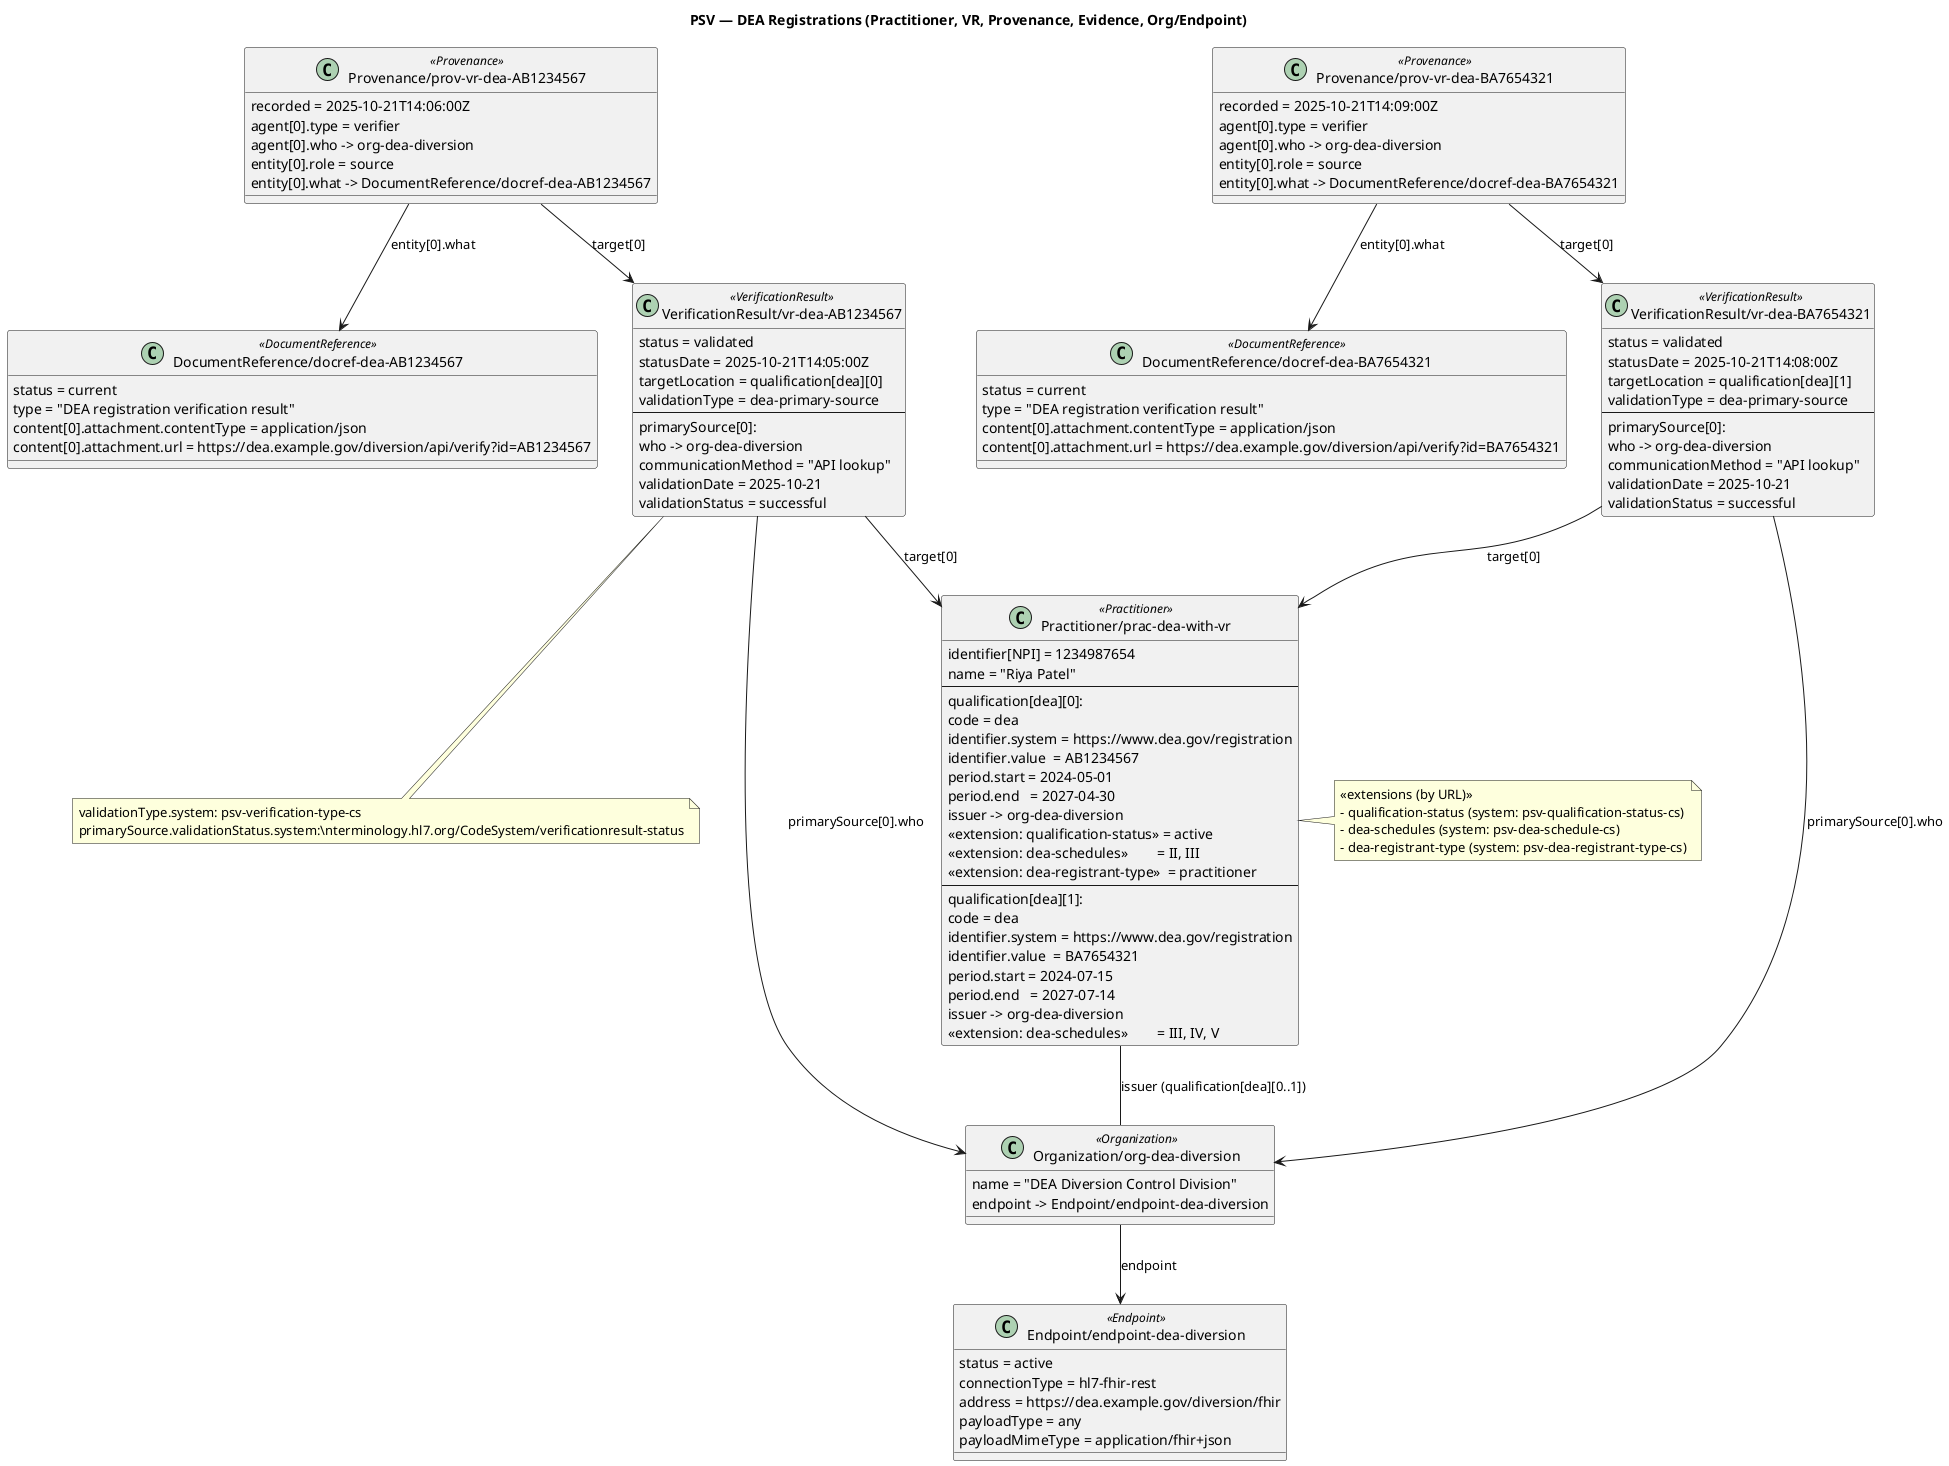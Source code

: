 @startuml
title PSV — DEA Registrations (Practitioner, VR, Provenance, Evidence, Org/Endpoint)

/' Resource instances as classes with key fields '/
class "Practitioner/prac-dea-with-vr" as P <<Practitioner>> {
  identifier[NPI] = 1234987654
  name = "Riya Patel"
  --
  qualification[dea][0]:
    code = dea
    identifier.system = https://www.dea.gov/registration
    identifier.value  = AB1234567
    period.start = 2024-05-01
    period.end   = 2027-04-30
    issuer -> org-dea-diversion
    <<extension: qualification-status>> = active
    <<extension: dea-schedules>>        = II, III
    <<extension: dea-registrant-type>>  = practitioner
  --
  qualification[dea][1]:
    code = dea
    identifier.system = https://www.dea.gov/registration
    identifier.value  = BA7654321
    period.start = 2024-07-15
    period.end   = 2027-07-14
    issuer -> org-dea-diversion
    <<extension: dea-schedules>>        = III, IV, V
}

class "Organization/org-dea-diversion" as DEA <<Organization>> {
  name = "DEA Diversion Control Division"
  endpoint -> Endpoint/endpoint-dea-diversion
}

class "Endpoint/endpoint-dea-diversion" as EDEA <<Endpoint>> {
  status = active
  connectionType = hl7-fhir-rest
  address = https://dea.example.gov/diversion/fhir
  payloadType = any
  payloadMimeType = application/fhir+json
}

class "DocumentReference/docref-dea-AB1234567" as DR1 <<DocumentReference>> {
  status = current
  type = "DEA registration verification result"
  content[0].attachment.contentType = application/json
  content[0].attachment.url = https://dea.example.gov/diversion/api/verify?id=AB1234567
}

class "DocumentReference/docref-dea-BA7654321" as DR2 <<DocumentReference>> {
  status = current
  type = "DEA registration verification result"
  content[0].attachment.contentType = application/json
  content[0].attachment.url = https://dea.example.gov/diversion/api/verify?id=BA7654321
}

class "VerificationResult/vr-dea-AB1234567" as VR1 <<VerificationResult>> {
  status = validated
  statusDate = 2025-10-21T14:05:00Z
  targetLocation = qualification[dea][0]
  validationType = dea-primary-source
  --
  primarySource[0]:
    who -> org-dea-diversion
    communicationMethod = "API lookup"
    validationDate = 2025-10-21
    validationStatus = successful
}

class "VerificationResult/vr-dea-BA7654321" as VR2 <<VerificationResult>> {
  status = validated
  statusDate = 2025-10-21T14:08:00Z
  targetLocation = qualification[dea][1]
  validationType = dea-primary-source
  --
  primarySource[0]:
    who -> org-dea-diversion
    communicationMethod = "API lookup"
    validationDate = 2025-10-21
    validationStatus = successful
}

class "Provenance/prov-vr-dea-AB1234567" as PR1 <<Provenance>> {
  recorded = 2025-10-21T14:06:00Z
  agent[0].type = verifier
  agent[0].who -> org-dea-diversion
  entity[0].role = source
  entity[0].what -> DocumentReference/docref-dea-AB1234567
}

class "Provenance/prov-vr-dea-BA7654321" as PR2 <<Provenance>> {
  recorded = 2025-10-21T14:09:00Z
  agent[0].type = verifier
  agent[0].who -> org-dea-diversion
  entity[0].role = source
  entity[0].what -> DocumentReference/docref-dea-BA7654321
}

/' Associations mirroring references '/
P -- DEA  : issuer (qualification[dea][0..1])
DEA --> EDEA : endpoint

VR1 --> P  : target[0]
VR2 --> P  : target[0]
VR1 --> DEA: primarySource[0].who
VR2 --> DEA: primarySource[0].who

PR1 --> VR1: target[0]
PR1 --> DR1: entity[0].what
PR2 --> VR2: target[0]
PR2 --> DR2: entity[0].what

note right of P
<<extensions (by URL)>>
- qualification-status (system: psv-qualification-status-cs)
- dea-schedules (system: psv-dea-schedule-cs)
- dea-registrant-type (system: psv-dea-registrant-type-cs)
end note

note bottom of VR1
validationType.system: psv-verification-type-cs
primarySource.validationStatus.system:\nterminology.hl7.org/CodeSystem/verificationresult-status
end note
@enduml
